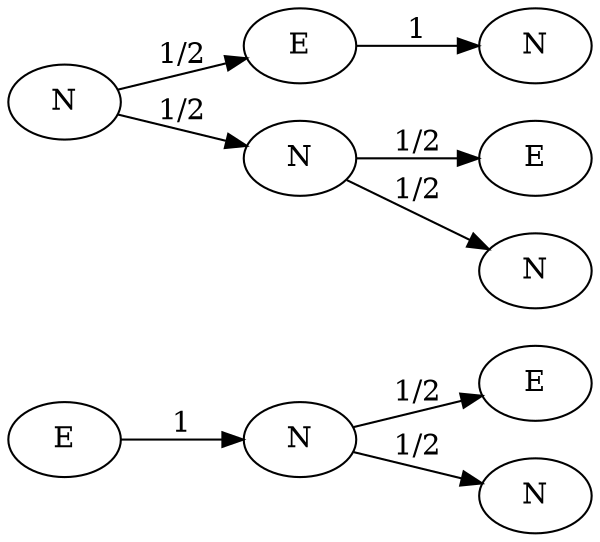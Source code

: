 digraph G {
    splines = "FALSE";
    rankdir = "LR";
    subgraph {
        case1_n [label = "E";];
        case1_n_1 [label = "N";];
        case1_n_2_e [label = "E";];
        case1_n_2_n [label = "N";];
        case1_n -> case1_n_1 [label = "1";];
        case1_n_1 -> case1_n_2_e [label = "1/2";];
        case1_n_1 -> case1_n_2_n [label = "1/2";];
    }
    subgraph {
        case2_n [label = "N";];
        case2_n_1_e [label = "E";];
        case2_n_1_n [label = "N";];
        case2_n_2_n1 [label = "N";];
        case2_n_2_e [label = "E";];
        case2_n_2_n2 [label = "N";];
        case2_n -> case2_n_1_e [label = "1/2";];
        case2_n_1_e -> case2_n_2_n1 [label = "1";];
        case2_n -> case2_n_1_n [label = "1/2";];
        case2_n_1_n -> case2_n_2_e [label = "1/2";];
        case2_n_1_n -> case2_n_2_n2 [label = "1/2";];
    }
    
    subgraph {
        rank = same;
        case1_n;
        case2_n;
    }
    subgraph {
        rank = same;
        case1_n_1;
        case2_n_1_e;
        case2_n_1_n;
    }
    subgraph {
        rank = same;
        case1_n_2_e;
        case1_n_2_n;
        case2_n_2_n1;
        case2_n_2_e;
        case2_n_2_n2;
    }
}